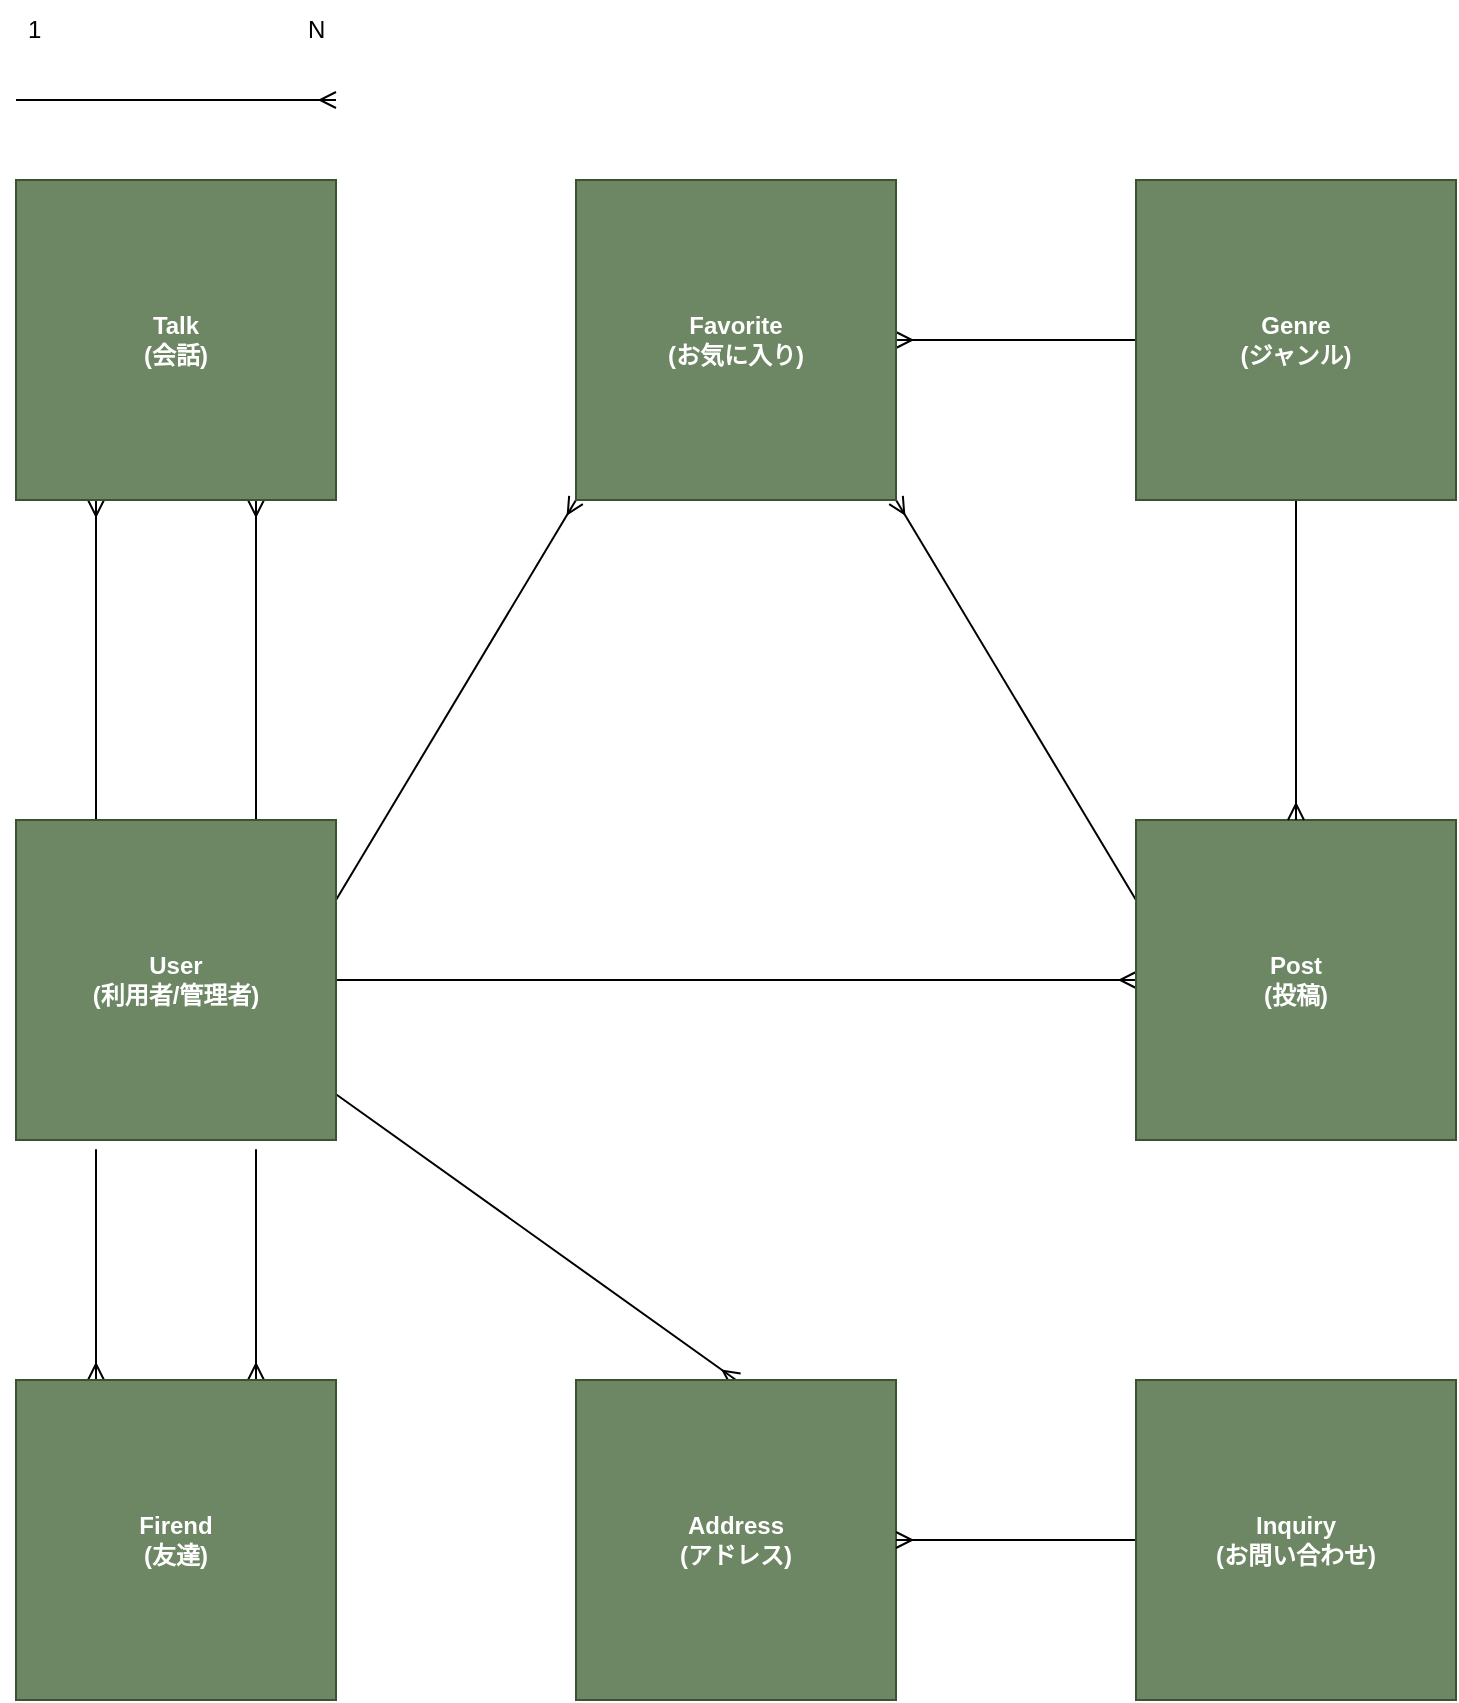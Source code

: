 <mxfile>
    <diagram id="HFd4Itmy1kN9IeVXILIJ" name="ER図">
        <mxGraphModel dx="981" dy="863" grid="1" gridSize="10" guides="1" tooltips="1" connect="1" arrows="1" fold="1" page="1" pageScale="1" pageWidth="827" pageHeight="1169" math="0" shadow="0">
            <root>
                <mxCell id="0"/>
                <mxCell id="1" parent="0"/>
                <mxCell id="24" style="edgeStyle=none;html=1;exitX=1;exitY=0.25;exitDx=0;exitDy=0;entryX=0;entryY=1;entryDx=0;entryDy=0;endArrow=ERmany;endFill=0;" parent="1" source="2" target="19" edge="1">
                    <mxGeometry relative="1" as="geometry"/>
                </mxCell>
                <mxCell id="25" style="edgeStyle=none;html=1;entryX=0;entryY=0.5;entryDx=0;entryDy=0;endArrow=ERmany;endFill=0;" parent="1" source="2" target="17" edge="1">
                    <mxGeometry relative="1" as="geometry"/>
                </mxCell>
                <mxCell id="369" style="edgeStyle=none;html=1;entryX=0.5;entryY=0;entryDx=0;entryDy=0;endArrow=ERmany;endFill=0;" parent="1" source="2" target="366" edge="1">
                    <mxGeometry relative="1" as="geometry"/>
                </mxCell>
                <mxCell id="373" style="edgeStyle=none;html=1;exitX=0.75;exitY=0;exitDx=0;exitDy=0;entryX=0.75;entryY=1;entryDx=0;entryDy=0;endArrow=ERmany;endFill=0;" parent="1" source="2" target="372" edge="1">
                    <mxGeometry relative="1" as="geometry"/>
                </mxCell>
                <mxCell id="378" style="edgeStyle=none;html=1;entryX=0.25;entryY=1;entryDx=0;entryDy=0;endArrow=ERmany;endFill=0;exitX=0.25;exitY=0;exitDx=0;exitDy=0;" parent="1" source="2" target="372" edge="1">
                    <mxGeometry relative="1" as="geometry"/>
                </mxCell>
                <mxCell id="2" value="User&lt;br&gt;(利用者/管理者)" style="whiteSpace=wrap;html=1;aspect=fixed;fillColor=#6d8764;fontColor=#ffffff;strokeColor=#3A5431;fontStyle=1" parent="1" vertex="1">
                    <mxGeometry x="80" y="480" width="160" height="160" as="geometry"/>
                </mxCell>
                <mxCell id="23" style="edgeStyle=none;html=1;exitX=0;exitY=0.25;exitDx=0;exitDy=0;entryX=1;entryY=1;entryDx=0;entryDy=0;endArrow=ERmany;endFill=0;" parent="1" source="17" target="19" edge="1">
                    <mxGeometry relative="1" as="geometry"/>
                </mxCell>
                <mxCell id="17" value="Post&lt;br&gt;(投稿)" style="whiteSpace=wrap;html=1;aspect=fixed;fillColor=#6d8764;fontColor=#ffffff;strokeColor=#3A5431;fontStyle=1" parent="1" vertex="1">
                    <mxGeometry x="640" y="480" width="160" height="160" as="geometry"/>
                </mxCell>
                <mxCell id="364" style="edgeStyle=none;html=1;exitX=0;exitY=0.5;exitDx=0;exitDy=0;entryX=1;entryY=0.5;entryDx=0;entryDy=0;endArrow=ERmany;endFill=0;" parent="1" source="18" target="19" edge="1">
                    <mxGeometry relative="1" as="geometry"/>
                </mxCell>
                <mxCell id="365" style="edgeStyle=none;html=1;exitX=0.5;exitY=1;exitDx=0;exitDy=0;entryX=0.5;entryY=0;entryDx=0;entryDy=0;endArrow=ERmany;endFill=0;" parent="1" source="18" target="17" edge="1">
                    <mxGeometry relative="1" as="geometry"/>
                </mxCell>
                <mxCell id="18" value="Genre&lt;br&gt;(ジャンル)" style="whiteSpace=wrap;html=1;aspect=fixed;fillColor=#6d8764;fontColor=#ffffff;strokeColor=#3A5431;fontStyle=1" parent="1" vertex="1">
                    <mxGeometry x="640" y="160" width="160" height="160" as="geometry"/>
                </mxCell>
                <mxCell id="19" value="Favorite&lt;br&gt;(お気に入り)" style="whiteSpace=wrap;html=1;aspect=fixed;fillColor=#6d8764;fontColor=#ffffff;strokeColor=#3A5431;fontStyle=1" parent="1" vertex="1">
                    <mxGeometry x="360" y="160" width="160" height="160" as="geometry"/>
                </mxCell>
                <mxCell id="366" value="Address&lt;br&gt;(アドレス)" style="whiteSpace=wrap;html=1;aspect=fixed;fillColor=#6d8764;fontColor=#ffffff;strokeColor=#3A5431;fontStyle=1" parent="1" vertex="1">
                    <mxGeometry x="360" y="760" width="160" height="160" as="geometry"/>
                </mxCell>
                <mxCell id="371" style="edgeStyle=none;html=1;entryX=1;entryY=0.5;entryDx=0;entryDy=0;endArrow=ERmany;endFill=0;" parent="1" source="368" target="366" edge="1">
                    <mxGeometry relative="1" as="geometry"/>
                </mxCell>
                <mxCell id="368" value="Inquiry&lt;br&gt;(お問い合わせ)" style="whiteSpace=wrap;html=1;aspect=fixed;fillColor=#6d8764;fontColor=#ffffff;strokeColor=#3A5431;fontStyle=1" parent="1" vertex="1">
                    <mxGeometry x="640" y="760" width="160" height="160" as="geometry"/>
                </mxCell>
                <mxCell id="372" value="Talk&lt;br&gt;(会話)" style="whiteSpace=wrap;html=1;aspect=fixed;fillColor=#6d8764;fontColor=#ffffff;strokeColor=#3A5431;fontStyle=1" parent="1" vertex="1">
                    <mxGeometry x="80" y="160" width="160" height="160" as="geometry"/>
                </mxCell>
                <mxCell id="376" style="edgeStyle=none;html=1;exitX=0.75;exitY=0;exitDx=0;exitDy=0;entryX=0.75;entryY=0;entryDx=0;entryDy=0;endArrow=ERmany;endFill=0;" parent="1" source="375" target="375" edge="1">
                    <mxGeometry relative="1" as="geometry">
                        <Array as="points">
                            <mxPoint x="200" y="640"/>
                        </Array>
                    </mxGeometry>
                </mxCell>
                <mxCell id="379" style="edgeStyle=none;html=1;endArrow=ERmany;endFill=0;exitX=0.25;exitY=0;exitDx=0;exitDy=0;entryX=0.25;entryY=0;entryDx=0;entryDy=0;" parent="1" source="375" target="375" edge="1">
                    <mxGeometry relative="1" as="geometry">
                        <mxPoint x="120" y="750" as="targetPoint"/>
                        <Array as="points">
                            <mxPoint x="120" y="640"/>
                        </Array>
                    </mxGeometry>
                </mxCell>
                <mxCell id="375" value="Firend&lt;br&gt;(友達)" style="whiteSpace=wrap;html=1;aspect=fixed;fillColor=#6d8764;fontColor=#ffffff;strokeColor=#3A5431;fontStyle=1" parent="1" vertex="1">
                    <mxGeometry x="80" y="760" width="160" height="160" as="geometry"/>
                </mxCell>
                <mxCell id="eAubT2q1AMmnwAqJzhZZ-379" style="edgeStyle=none;html=1;endArrow=ERmany;endFill=0;" parent="1" edge="1">
                    <mxGeometry relative="1" as="geometry">
                        <mxPoint x="80" y="120" as="sourcePoint"/>
                        <mxPoint x="240" y="120" as="targetPoint"/>
                    </mxGeometry>
                </mxCell>
                <mxCell id="eAubT2q1AMmnwAqJzhZZ-380" value="1" style="text;strokeColor=none;fillColor=none;align=left;verticalAlign=middle;spacingLeft=4;spacingRight=4;overflow=hidden;points=[[0,0.5],[1,0.5]];portConstraint=eastwest;rotatable=0;whiteSpace=wrap;html=1;" parent="1" vertex="1">
                    <mxGeometry x="80" y="70" width="80" height="30" as="geometry"/>
                </mxCell>
                <mxCell id="eAubT2q1AMmnwAqJzhZZ-381" value="N" style="text;strokeColor=none;fillColor=none;align=left;verticalAlign=middle;spacingLeft=4;spacingRight=4;overflow=hidden;points=[[0,0.5],[1,0.5]];portConstraint=eastwest;rotatable=0;whiteSpace=wrap;html=1;" parent="1" vertex="1">
                    <mxGeometry x="220" y="70" width="80" height="30" as="geometry"/>
                </mxCell>
            </root>
        </mxGraphModel>
    </diagram>
    <diagram id="07eo0Md11P_xc9BIsjJP" name="機能一覧">
        <mxGraphModel dx="650" dy="1816" grid="1" gridSize="10" guides="1" tooltips="1" connect="1" arrows="1" fold="1" page="1" pageScale="1" pageWidth="827" pageHeight="1169" math="0" shadow="0">
            <root>
                <mxCell id="0"/>
                <mxCell id="1" parent="0"/>
                <mxCell id="833I8rlckAGbgs6nJylN-1" value="機能一覧" style="swimlane;fontStyle=1;childLayout=stackLayout;horizontal=1;startSize=30;horizontalStack=0;resizeParent=1;resizeParentMax=0;resizeLast=0;collapsible=1;marginBottom=0;whiteSpace=wrap;html=1;strokeColor=#3A5431;fillColor=#6d8764;swimlaneFillColor=default;fontColor=#ffffff;" vertex="1" parent="1">
                    <mxGeometry y="-1169" width="520" height="450" as="geometry"/>
                </mxCell>
                <mxCell id="833I8rlckAGbgs6nJylN-2" value="ユーザ認証" style="text;align=center;verticalAlign=middle;spacingLeft=4;spacingRight=4;overflow=hidden;points=[[0,0.5],[1,0.5]];portConstraint=eastwest;rotatable=0;whiteSpace=wrap;html=1;fillColor=#f5f5f5;fontColor=#333333;strokeColor=#666666;fontStyle=1" vertex="1" parent="833I8rlckAGbgs6nJylN-1">
                    <mxGeometry y="30" width="520" height="30" as="geometry"/>
                </mxCell>
                <mxCell id="833I8rlckAGbgs6nJylN-3" value="凍結" style="text;align=center;verticalAlign=middle;spacingLeft=4;spacingRight=4;overflow=hidden;points=[[0,0.5],[1,0.5]];portConstraint=eastwest;rotatable=0;whiteSpace=wrap;html=1;fillColor=#f5f5f5;fontColor=#333333;strokeColor=#666666;fontStyle=1" vertex="1" parent="833I8rlckAGbgs6nJylN-1">
                    <mxGeometry y="60" width="520" height="30" as="geometry"/>
                </mxCell>
                <mxCell id="KMx5LOu8B4C7lLEtKXT9-1" value="退会" style="text;align=center;verticalAlign=middle;spacingLeft=4;spacingRight=4;overflow=hidden;points=[[0,0.5],[1,0.5]];portConstraint=eastwest;rotatable=0;whiteSpace=wrap;html=1;fillColor=#f5f5f5;fontColor=#333333;strokeColor=#666666;fontStyle=1" vertex="1" parent="833I8rlckAGbgs6nJylN-1">
                    <mxGeometry y="90" width="520" height="30" as="geometry"/>
                </mxCell>
                <mxCell id="6e7D6ymVzmIYaQdqhh70-1" value="友達" style="text;align=center;verticalAlign=middle;spacingLeft=4;spacingRight=4;overflow=hidden;points=[[0,0.5],[1,0.5]];portConstraint=eastwest;rotatable=0;whiteSpace=wrap;html=1;fillColor=#f5f5f5;fontColor=#333333;strokeColor=#666666;fontStyle=1" vertex="1" parent="833I8rlckAGbgs6nJylN-1">
                    <mxGeometry y="120" width="520" height="30" as="geometry"/>
                </mxCell>
                <mxCell id="KMx5LOu8B4C7lLEtKXT9-2" value="会話" style="text;align=center;verticalAlign=middle;spacingLeft=4;spacingRight=4;overflow=hidden;points=[[0,0.5],[1,0.5]];portConstraint=eastwest;rotatable=0;whiteSpace=wrap;html=1;fillColor=#f5f5f5;fontColor=#333333;strokeColor=#666666;fontStyle=1" vertex="1" parent="833I8rlckAGbgs6nJylN-1">
                    <mxGeometry y="150" width="520" height="30" as="geometry"/>
                </mxCell>
                <mxCell id="833I8rlckAGbgs6nJylN-4" value="ブロック" style="text;align=center;verticalAlign=middle;spacingLeft=4;spacingRight=4;overflow=hidden;points=[[0,0.5],[1,0.5]];portConstraint=eastwest;rotatable=0;whiteSpace=wrap;html=1;fillColor=#f5f5f5;fontColor=#333333;strokeColor=#666666;fontStyle=1" vertex="1" parent="833I8rlckAGbgs6nJylN-1">
                    <mxGeometry y="180" width="520" height="30" as="geometry"/>
                </mxCell>
                <mxCell id="6e7D6ymVzmIYaQdqhh70-2" value="お問い合わせ" style="text;align=center;verticalAlign=middle;spacingLeft=4;spacingRight=4;overflow=hidden;points=[[0,0.5],[1,0.5]];portConstraint=eastwest;rotatable=0;whiteSpace=wrap;html=1;fillColor=#f5f5f5;fontColor=#333333;strokeColor=#666666;fontStyle=1" vertex="1" parent="833I8rlckAGbgs6nJylN-1">
                    <mxGeometry y="210" width="520" height="30" as="geometry"/>
                </mxCell>
                <mxCell id="hE5y_p_0ExukXqAjiYqw-1" value="ジャンル選択" style="text;align=center;verticalAlign=middle;spacingLeft=4;spacingRight=4;overflow=hidden;points=[[0,0.5],[1,0.5]];portConstraint=eastwest;rotatable=0;whiteSpace=wrap;html=1;fillColor=#f5f5f5;fontColor=#333333;strokeColor=#666666;fontStyle=1" vertex="1" parent="833I8rlckAGbgs6nJylN-1">
                    <mxGeometry y="240" width="520" height="30" as="geometry"/>
                </mxCell>
                <mxCell id="hE5y_p_0ExukXqAjiYqw-3" value="投稿" style="text;align=center;verticalAlign=middle;spacingLeft=4;spacingRight=4;overflow=hidden;points=[[0,0.5],[1,0.5]];portConstraint=eastwest;rotatable=0;whiteSpace=wrap;html=1;fillColor=#f5f5f5;fontColor=#333333;strokeColor=#666666;fontStyle=1" vertex="1" parent="833I8rlckAGbgs6nJylN-1">
                    <mxGeometry y="270" width="520" height="30" as="geometry"/>
                </mxCell>
                <mxCell id="hE5y_p_0ExukXqAjiYqw-2" value="投稿ワード検索" style="text;align=center;verticalAlign=middle;spacingLeft=4;spacingRight=4;overflow=hidden;points=[[0,0.5],[1,0.5]];portConstraint=eastwest;rotatable=0;whiteSpace=wrap;html=1;fillColor=#f5f5f5;fontColor=#333333;strokeColor=#666666;fontStyle=1" vertex="1" parent="833I8rlckAGbgs6nJylN-1">
                    <mxGeometry y="300" width="520" height="30" as="geometry"/>
                </mxCell>
                <mxCell id="hE5y_p_0ExukXqAjiYqw-8" value="削除" style="text;align=center;verticalAlign=middle;spacingLeft=4;spacingRight=4;overflow=hidden;points=[[0,0.5],[1,0.5]];portConstraint=eastwest;rotatable=0;whiteSpace=wrap;html=1;fillColor=#f5f5f5;fontColor=#333333;strokeColor=#666666;fontStyle=1" vertex="1" parent="833I8rlckAGbgs6nJylN-1">
                    <mxGeometry y="330" width="520" height="30" as="geometry"/>
                </mxCell>
                <mxCell id="hE5y_p_0ExukXqAjiYqw-6" value="投稿ワード検索" style="text;align=center;verticalAlign=middle;spacingLeft=4;spacingRight=4;overflow=hidden;points=[[0,0.5],[1,0.5]];portConstraint=eastwest;rotatable=0;whiteSpace=wrap;html=1;fillColor=#f5f5f5;fontColor=#333333;strokeColor=#666666;fontStyle=1" vertex="1" parent="833I8rlckAGbgs6nJylN-1">
                    <mxGeometry y="360" width="520" height="30" as="geometry"/>
                </mxCell>
                <mxCell id="hE5y_p_0ExukXqAjiYqw-5" value="コメント" style="text;align=center;verticalAlign=middle;spacingLeft=4;spacingRight=4;overflow=hidden;points=[[0,0.5],[1,0.5]];portConstraint=eastwest;rotatable=0;whiteSpace=wrap;html=1;fillColor=#f5f5f5;fontColor=#333333;strokeColor=#666666;fontStyle=1" vertex="1" parent="833I8rlckAGbgs6nJylN-1">
                    <mxGeometry y="390" width="520" height="30" as="geometry"/>
                </mxCell>
                <mxCell id="hE5y_p_0ExukXqAjiYqw-7" value="お気に入り" style="text;align=center;verticalAlign=middle;spacingLeft=4;spacingRight=4;overflow=hidden;points=[[0,0.5],[1,0.5]];portConstraint=eastwest;rotatable=0;whiteSpace=wrap;html=1;fillColor=#f5f5f5;fontColor=#333333;strokeColor=#666666;fontStyle=1" vertex="1" parent="833I8rlckAGbgs6nJylN-1">
                    <mxGeometry y="420" width="520" height="30" as="geometry"/>
                </mxCell>
            </root>
        </mxGraphModel>
    </diagram>
    <diagram id="UhtdOwlp-Pj5MGHjr7Ms" name="テーブル定義">
        <mxGraphModel dx="650" dy="647" grid="1" gridSize="10" guides="1" tooltips="1" connect="1" arrows="1" fold="1" page="1" pageScale="1" pageWidth="827" pageHeight="1169" math="0" shadow="0">
            <root>
                <mxCell id="0"/>
                <mxCell id="1" parent="0"/>
            </root>
        </mxGraphModel>
    </diagram>
</mxfile>